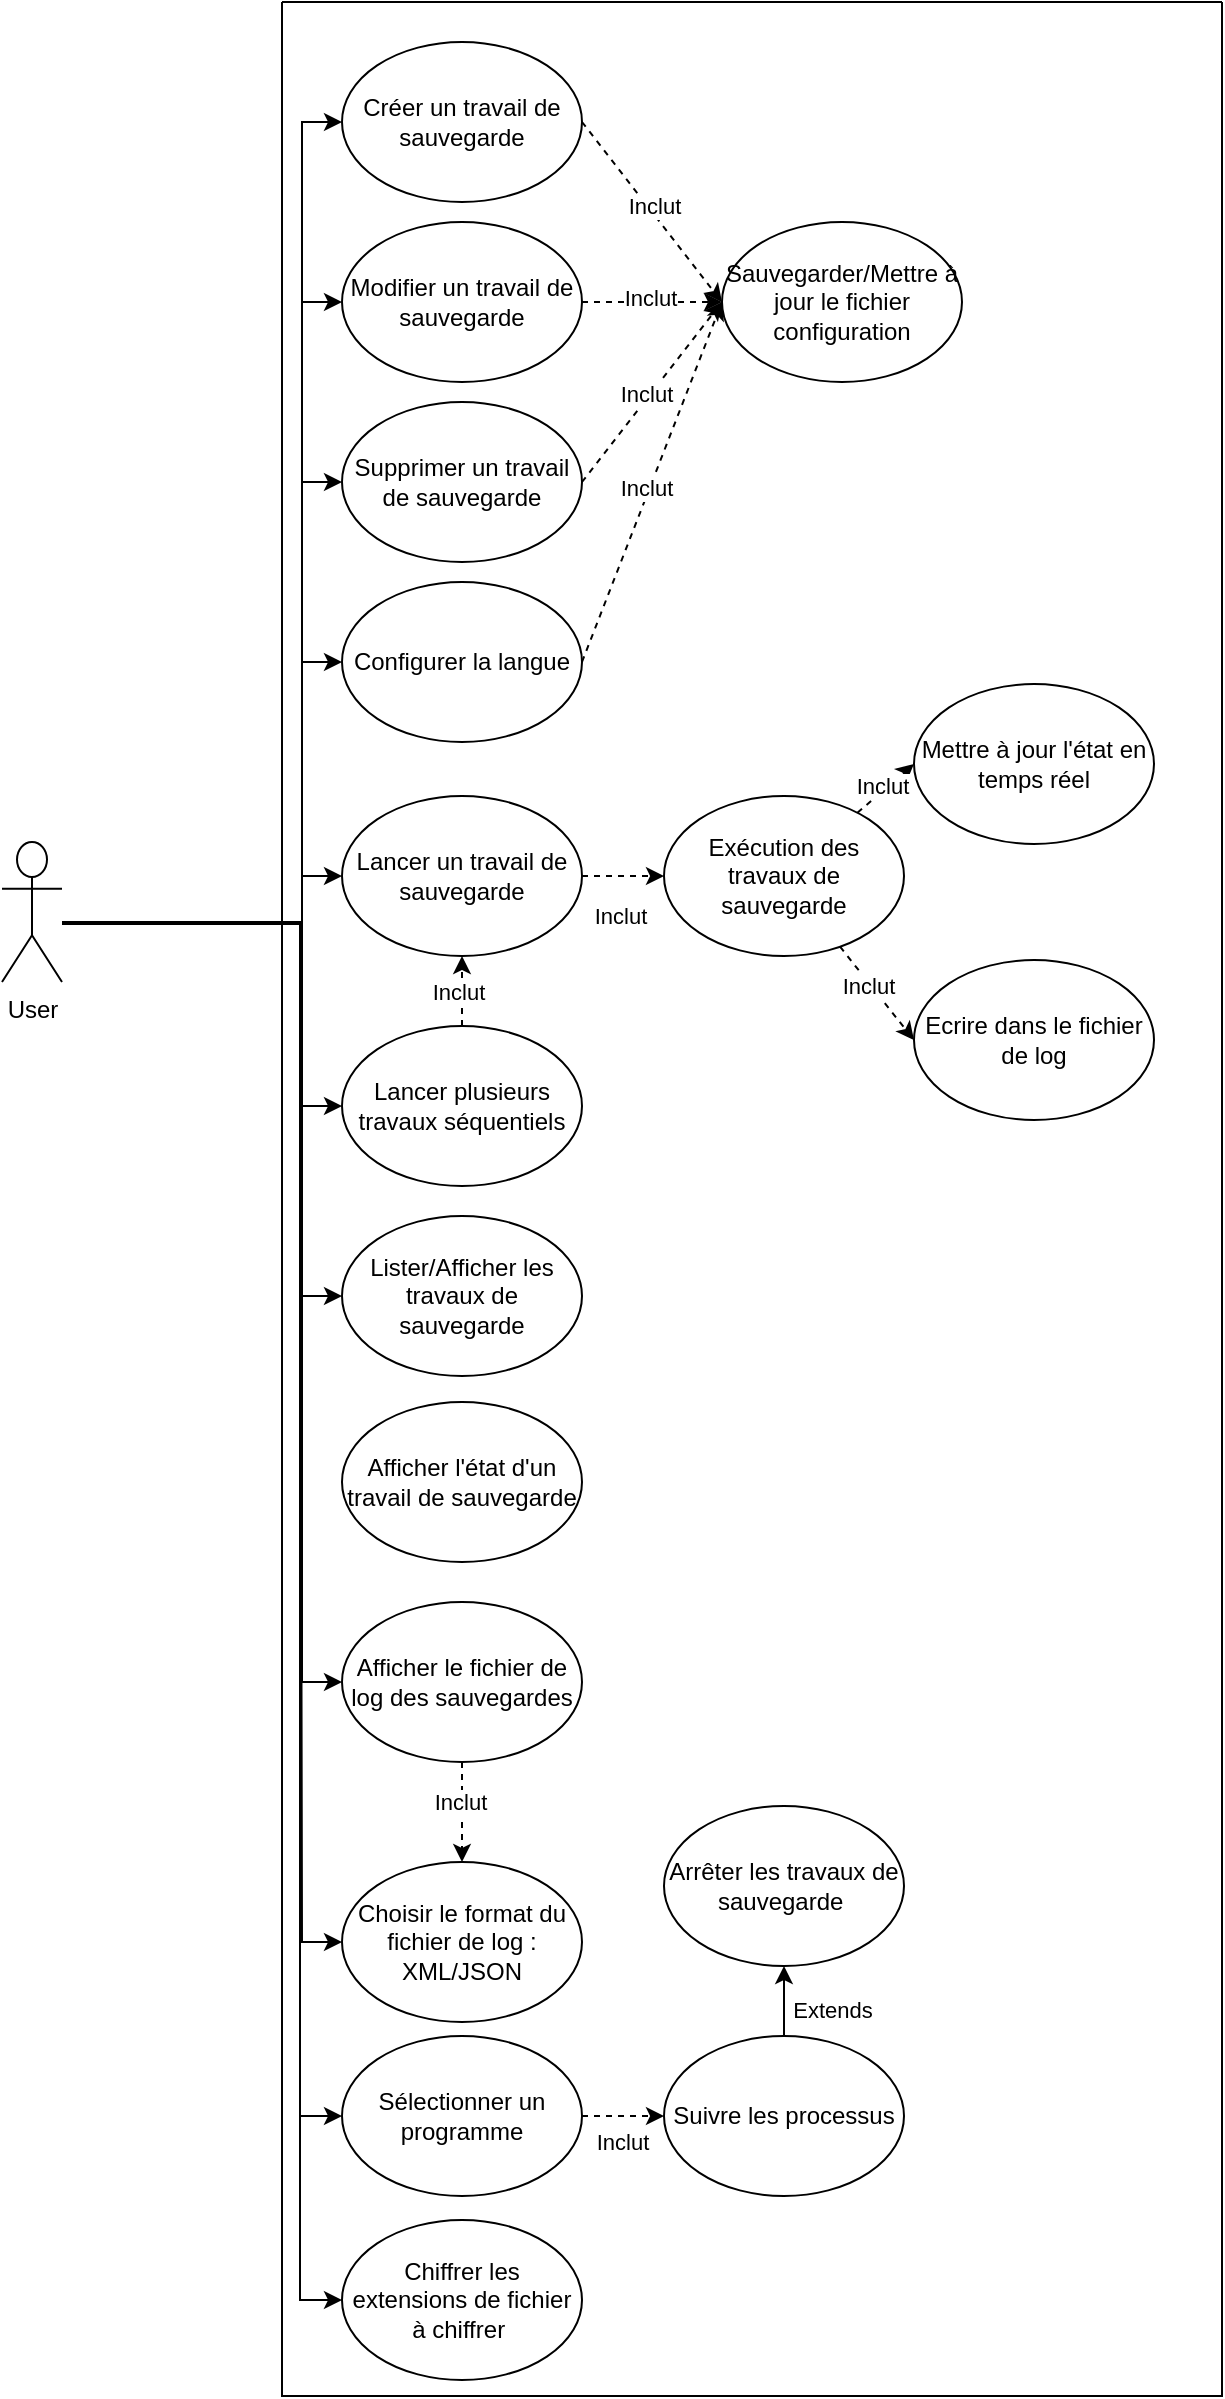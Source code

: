 <mxfile version="27.0.5">
  <diagram name="Page-1" id="RMWWDzC80FKMsA-51YJ7">
    <mxGraphModel grid="0" page="0" gridSize="10" guides="1" tooltips="1" connect="1" arrows="1" fold="1" pageScale="1" pageWidth="827" pageHeight="1169" math="0" shadow="0">
      <root>
        <mxCell id="0" />
        <mxCell id="1" parent="0" />
        <mxCell id="OmHejzrjm06ipVWm45O4-8" value="" style="swimlane;startSize=0;" vertex="1" parent="1">
          <mxGeometry x="480" y="60" width="470" height="1197" as="geometry" />
        </mxCell>
        <mxCell id="OmHejzrjm06ipVWm45O4-10" value="Créer un travail de sauvegarde" style="ellipse;whiteSpace=wrap;html=1;" vertex="1" parent="OmHejzrjm06ipVWm45O4-8">
          <mxGeometry x="30" y="20" width="120" height="80" as="geometry" />
        </mxCell>
        <mxCell id="OmHejzrjm06ipVWm45O4-11" value="Modifier un travail de sauvegarde" style="ellipse;whiteSpace=wrap;html=1;" vertex="1" parent="OmHejzrjm06ipVWm45O4-8">
          <mxGeometry x="30" y="110" width="120" height="80" as="geometry" />
        </mxCell>
        <mxCell id="OmHejzrjm06ipVWm45O4-12" value="Supprimer un travail de sauvegarde" style="ellipse;whiteSpace=wrap;html=1;" vertex="1" parent="OmHejzrjm06ipVWm45O4-8">
          <mxGeometry x="30" y="200" width="120" height="80" as="geometry" />
        </mxCell>
        <mxCell id="AZHlG1yJf0mSkADylVUj-2" style="edgeStyle=orthogonalEdgeStyle;rounded=0;orthogonalLoop=1;jettySize=auto;html=1;exitX=1;exitY=0.5;exitDx=0;exitDy=0;entryX=0;entryY=0.5;entryDx=0;entryDy=0;dashed=1;" edge="1" parent="OmHejzrjm06ipVWm45O4-8" source="OmHejzrjm06ipVWm45O4-13" target="AZHlG1yJf0mSkADylVUj-1">
          <mxGeometry relative="1" as="geometry" />
        </mxCell>
        <mxCell id="AZHlG1yJf0mSkADylVUj-3" value="Inclut" style="edgeLabel;html=1;align=center;verticalAlign=middle;resizable=0;points=[];" vertex="1" connectable="0" parent="AZHlG1yJf0mSkADylVUj-2">
          <mxGeometry x="-0.01" y="1" relative="1" as="geometry">
            <mxPoint x="-2" y="21" as="offset" />
          </mxGeometry>
        </mxCell>
        <mxCell id="OmHejzrjm06ipVWm45O4-13" value="Lancer un travail de sauvegarde" style="ellipse;whiteSpace=wrap;html=1;" vertex="1" parent="OmHejzrjm06ipVWm45O4-8">
          <mxGeometry x="30" y="397" width="120" height="80" as="geometry" />
        </mxCell>
        <mxCell id="OmHejzrjm06ipVWm45O4-14" value="Lister/Afficher les travaux de sauvegarde" style="ellipse;whiteSpace=wrap;html=1;" vertex="1" parent="OmHejzrjm06ipVWm45O4-8">
          <mxGeometry x="30" y="607" width="120" height="80" as="geometry" />
        </mxCell>
        <mxCell id="OmHejzrjm06ipVWm45O4-15" value="Lancer plusieurs travaux séquentiels" style="ellipse;whiteSpace=wrap;html=1;" vertex="1" parent="OmHejzrjm06ipVWm45O4-8">
          <mxGeometry x="30" y="512" width="120" height="80" as="geometry" />
        </mxCell>
        <mxCell id="OmHejzrjm06ipVWm45O4-19" value="Mettre à jour l&#39;état en temps réel" style="ellipse;whiteSpace=wrap;html=1;" vertex="1" parent="OmHejzrjm06ipVWm45O4-8">
          <mxGeometry x="316" y="341" width="120" height="80" as="geometry" />
        </mxCell>
        <mxCell id="OmHejzrjm06ipVWm45O4-20" value="Ecrire dans le fichier de log" style="ellipse;whiteSpace=wrap;html=1;" vertex="1" parent="OmHejzrjm06ipVWm45O4-8">
          <mxGeometry x="316" y="479" width="120" height="80" as="geometry" />
        </mxCell>
        <mxCell id="OmHejzrjm06ipVWm45O4-22" value="" style="endArrow=classic;html=1;rounded=0;dashed=1;entryX=0;entryY=0.5;entryDx=0;entryDy=0;" edge="1" parent="OmHejzrjm06ipVWm45O4-8" source="AZHlG1yJf0mSkADylVUj-1" target="OmHejzrjm06ipVWm45O4-20">
          <mxGeometry width="50" height="50" relative="1" as="geometry">
            <mxPoint x="70" y="547" as="sourcePoint" />
            <mxPoint x="120" y="497" as="targetPoint" />
          </mxGeometry>
        </mxCell>
        <mxCell id="OmHejzrjm06ipVWm45O4-24" value="Inclut" style="edgeLabel;html=1;align=center;verticalAlign=middle;resizable=0;points=[];" connectable="0" vertex="1" parent="OmHejzrjm06ipVWm45O4-22">
          <mxGeometry x="-0.197" y="-1" relative="1" as="geometry">
            <mxPoint as="offset" />
          </mxGeometry>
        </mxCell>
        <mxCell id="OmHejzrjm06ipVWm45O4-23" value="" style="endArrow=classic;html=1;rounded=0;dashed=1;entryX=0;entryY=0.5;entryDx=0;entryDy=0;" edge="1" parent="OmHejzrjm06ipVWm45O4-8" source="AZHlG1yJf0mSkADylVUj-1" target="OmHejzrjm06ipVWm45O4-19">
          <mxGeometry width="50" height="50" relative="1" as="geometry">
            <mxPoint x="142" y="475" as="sourcePoint" />
            <mxPoint x="220" y="397" as="targetPoint" />
          </mxGeometry>
        </mxCell>
        <mxCell id="OmHejzrjm06ipVWm45O4-25" value="Inclut" style="edgeLabel;html=1;align=center;verticalAlign=middle;resizable=0;points=[];" connectable="0" vertex="1" parent="OmHejzrjm06ipVWm45O4-23">
          <mxGeometry x="-0.036" y="2" relative="1" as="geometry">
            <mxPoint as="offset" />
          </mxGeometry>
        </mxCell>
        <mxCell id="OmHejzrjm06ipVWm45O4-26" value="" style="endArrow=classic;html=1;rounded=0;dashed=1;entryX=0.5;entryY=1;entryDx=0;entryDy=0;exitX=0.5;exitY=0;exitDx=0;exitDy=0;" edge="1" parent="OmHejzrjm06ipVWm45O4-8" source="OmHejzrjm06ipVWm45O4-15" target="OmHejzrjm06ipVWm45O4-13">
          <mxGeometry width="50" height="50" relative="1" as="geometry">
            <mxPoint x="160" y="447" as="sourcePoint" />
            <mxPoint x="230" y="407" as="targetPoint" />
          </mxGeometry>
        </mxCell>
        <mxCell id="OmHejzrjm06ipVWm45O4-27" value="Inclut" style="edgeLabel;html=1;align=center;verticalAlign=middle;resizable=0;points=[];" connectable="0" vertex="1" parent="OmHejzrjm06ipVWm45O4-26">
          <mxGeometry x="-0.036" y="2" relative="1" as="geometry">
            <mxPoint as="offset" />
          </mxGeometry>
        </mxCell>
        <mxCell id="OmHejzrjm06ipVWm45O4-30" value="Sauvegarder/Mettre à jour le fichier configuration" style="ellipse;whiteSpace=wrap;html=1;" vertex="1" parent="OmHejzrjm06ipVWm45O4-8">
          <mxGeometry x="220" y="110" width="120" height="80" as="geometry" />
        </mxCell>
        <mxCell id="OmHejzrjm06ipVWm45O4-31" value="" style="endArrow=classic;html=1;rounded=0;dashed=1;entryX=0;entryY=0.5;entryDx=0;entryDy=0;exitX=1;exitY=0.5;exitDx=0;exitDy=0;" edge="1" parent="OmHejzrjm06ipVWm45O4-8" source="OmHejzrjm06ipVWm45O4-11" target="OmHejzrjm06ipVWm45O4-30">
          <mxGeometry width="50" height="50" relative="1" as="geometry">
            <mxPoint x="160" y="340" as="sourcePoint" />
            <mxPoint x="230" y="300" as="targetPoint" />
          </mxGeometry>
        </mxCell>
        <mxCell id="OmHejzrjm06ipVWm45O4-32" value="Inclut" style="edgeLabel;html=1;align=center;verticalAlign=middle;resizable=0;points=[];" connectable="0" vertex="1" parent="OmHejzrjm06ipVWm45O4-31">
          <mxGeometry x="-0.036" y="2" relative="1" as="geometry">
            <mxPoint as="offset" />
          </mxGeometry>
        </mxCell>
        <mxCell id="OmHejzrjm06ipVWm45O4-33" value="" style="endArrow=classic;html=1;rounded=0;dashed=1;entryX=0;entryY=0.5;entryDx=0;entryDy=0;exitX=1;exitY=0.5;exitDx=0;exitDy=0;" edge="1" parent="OmHejzrjm06ipVWm45O4-8" source="OmHejzrjm06ipVWm45O4-10" target="OmHejzrjm06ipVWm45O4-30">
          <mxGeometry width="50" height="50" relative="1" as="geometry">
            <mxPoint x="160" y="160" as="sourcePoint" />
            <mxPoint x="230" y="160" as="targetPoint" />
          </mxGeometry>
        </mxCell>
        <mxCell id="OmHejzrjm06ipVWm45O4-34" value="Inclut" style="edgeLabel;html=1;align=center;verticalAlign=middle;resizable=0;points=[];" connectable="0" vertex="1" parent="OmHejzrjm06ipVWm45O4-33">
          <mxGeometry x="-0.036" y="2" relative="1" as="geometry">
            <mxPoint as="offset" />
          </mxGeometry>
        </mxCell>
        <mxCell id="OmHejzrjm06ipVWm45O4-35" value="" style="endArrow=classic;html=1;rounded=0;dashed=1;entryX=0;entryY=0.5;entryDx=0;entryDy=0;exitX=1;exitY=0.5;exitDx=0;exitDy=0;" edge="1" parent="OmHejzrjm06ipVWm45O4-8" source="OmHejzrjm06ipVWm45O4-12" target="OmHejzrjm06ipVWm45O4-30">
          <mxGeometry width="50" height="50" relative="1" as="geometry">
            <mxPoint x="160" y="70" as="sourcePoint" />
            <mxPoint x="230" y="160" as="targetPoint" />
          </mxGeometry>
        </mxCell>
        <mxCell id="OmHejzrjm06ipVWm45O4-36" value="Inclut" style="edgeLabel;html=1;align=center;verticalAlign=middle;resizable=0;points=[];" connectable="0" vertex="1" parent="OmHejzrjm06ipVWm45O4-35">
          <mxGeometry x="-0.036" y="2" relative="1" as="geometry">
            <mxPoint as="offset" />
          </mxGeometry>
        </mxCell>
        <mxCell id="OmHejzrjm06ipVWm45O4-16" value="Configurer la langue" style="ellipse;whiteSpace=wrap;html=1;" vertex="1" parent="OmHejzrjm06ipVWm45O4-8">
          <mxGeometry x="30" y="290" width="120" height="80" as="geometry" />
        </mxCell>
        <mxCell id="OmHejzrjm06ipVWm45O4-37" value="" style="endArrow=classic;html=1;rounded=0;dashed=1;entryX=0;entryY=0.5;entryDx=0;entryDy=0;exitX=1;exitY=0.5;exitDx=0;exitDy=0;" edge="1" parent="OmHejzrjm06ipVWm45O4-8" source="OmHejzrjm06ipVWm45O4-16" target="OmHejzrjm06ipVWm45O4-30">
          <mxGeometry width="50" height="50" relative="1" as="geometry">
            <mxPoint x="160" y="250" as="sourcePoint" />
            <mxPoint x="230" y="160" as="targetPoint" />
          </mxGeometry>
        </mxCell>
        <mxCell id="OmHejzrjm06ipVWm45O4-38" value="Inclut" style="edgeLabel;html=1;align=center;verticalAlign=middle;resizable=0;points=[];" connectable="0" vertex="1" parent="OmHejzrjm06ipVWm45O4-37">
          <mxGeometry x="-0.036" y="2" relative="1" as="geometry">
            <mxPoint as="offset" />
          </mxGeometry>
        </mxCell>
        <mxCell id="oNWyMIZ50LookFcU-0Hz-1" value="Choisir le format du fichier de log : XML/JSON" style="ellipse;whiteSpace=wrap;html=1;" vertex="1" parent="OmHejzrjm06ipVWm45O4-8">
          <mxGeometry x="30" y="930" width="120" height="80" as="geometry" />
        </mxCell>
        <mxCell id="AZHlG1yJf0mSkADylVUj-6" style="edgeStyle=orthogonalEdgeStyle;rounded=0;orthogonalLoop=1;jettySize=auto;html=1;exitX=1;exitY=0.5;exitDx=0;exitDy=0;dashed=1;" edge="1" parent="OmHejzrjm06ipVWm45O4-8" source="-kPdtqsm7Ypkz9oSodEf-1" target="AZHlG1yJf0mSkADylVUj-4">
          <mxGeometry relative="1" as="geometry" />
        </mxCell>
        <mxCell id="AZHlG1yJf0mSkADylVUj-7" value="Inclut" style="edgeLabel;html=1;align=center;verticalAlign=middle;resizable=0;points=[];" vertex="1" connectable="0" parent="AZHlG1yJf0mSkADylVUj-6">
          <mxGeometry x="0.607" y="-3" relative="1" as="geometry">
            <mxPoint x="-13" y="10" as="offset" />
          </mxGeometry>
        </mxCell>
        <mxCell id="-kPdtqsm7Ypkz9oSodEf-1" value="Sélectionner un programme" style="ellipse;whiteSpace=wrap;html=1;" vertex="1" parent="OmHejzrjm06ipVWm45O4-8">
          <mxGeometry x="30" y="1017" width="120" height="80" as="geometry" />
        </mxCell>
        <mxCell id="AZHlG1yJf0mSkADylVUj-1" value="Exécution des travaux de sauvegarde" style="ellipse;whiteSpace=wrap;html=1;" vertex="1" parent="OmHejzrjm06ipVWm45O4-8">
          <mxGeometry x="191" y="397" width="120" height="80" as="geometry" />
        </mxCell>
        <mxCell id="AZHlG1yJf0mSkADylVUj-8" style="edgeStyle=orthogonalEdgeStyle;rounded=0;orthogonalLoop=1;jettySize=auto;html=1;exitX=0.5;exitY=0;exitDx=0;exitDy=0;entryX=0.5;entryY=1;entryDx=0;entryDy=0;" edge="1" parent="OmHejzrjm06ipVWm45O4-8" source="AZHlG1yJf0mSkADylVUj-4" target="AZHlG1yJf0mSkADylVUj-5">
          <mxGeometry relative="1" as="geometry" />
        </mxCell>
        <mxCell id="AZHlG1yJf0mSkADylVUj-9" value="Extends" style="edgeLabel;html=1;align=center;verticalAlign=middle;resizable=0;points=[];" vertex="1" connectable="0" parent="AZHlG1yJf0mSkADylVUj-8">
          <mxGeometry x="0.339" y="1" relative="1" as="geometry">
            <mxPoint x="25" y="10" as="offset" />
          </mxGeometry>
        </mxCell>
        <mxCell id="AZHlG1yJf0mSkADylVUj-4" value="Suivre les processus" style="ellipse;whiteSpace=wrap;html=1;" vertex="1" parent="OmHejzrjm06ipVWm45O4-8">
          <mxGeometry x="191" y="1017" width="120" height="80" as="geometry" />
        </mxCell>
        <mxCell id="AZHlG1yJf0mSkADylVUj-5" value="Arrêter les travaux de sauvegarde&amp;nbsp;" style="ellipse;whiteSpace=wrap;html=1;" vertex="1" parent="OmHejzrjm06ipVWm45O4-8">
          <mxGeometry x="191" y="902" width="120" height="80" as="geometry" />
        </mxCell>
        <mxCell id="-kPdtqsm7Ypkz9oSodEf-2" value="Chiffrer les extensions de fichier à chiffrer&amp;nbsp;" style="ellipse;whiteSpace=wrap;html=1;" vertex="1" parent="OmHejzrjm06ipVWm45O4-8">
          <mxGeometry x="30" y="1109" width="120" height="80" as="geometry" />
        </mxCell>
        <mxCell id="AZHlG1yJf0mSkADylVUj-10" style="edgeStyle=orthogonalEdgeStyle;rounded=0;orthogonalLoop=1;jettySize=auto;html=1;entryX=0;entryY=0.5;entryDx=0;entryDy=0;" edge="1" parent="1" source="OmHejzrjm06ipVWm45O4-9" target="-kPdtqsm7Ypkz9oSodEf-1">
          <mxGeometry relative="1" as="geometry">
            <Array as="points">
              <mxPoint x="489" y="521" />
              <mxPoint x="489" y="1117" />
            </Array>
          </mxGeometry>
        </mxCell>
        <mxCell id="-kPdtqsm7Ypkz9oSodEf-3" style="edgeStyle=orthogonalEdgeStyle;rounded=0;orthogonalLoop=1;jettySize=auto;html=1;entryX=0;entryY=0.5;entryDx=0;entryDy=0;" edge="1" parent="1" target="-kPdtqsm7Ypkz9oSodEf-2">
          <mxGeometry relative="1" as="geometry">
            <mxPoint x="371" y="520" as="sourcePoint" />
            <Array as="points">
              <mxPoint x="370" y="520" />
              <mxPoint x="489" y="520" />
              <mxPoint x="489" y="1209" />
            </Array>
          </mxGeometry>
        </mxCell>
        <mxCell id="OmHejzrjm06ipVWm45O4-9" value="User" style="shape=umlActor;verticalLabelPosition=bottom;verticalAlign=top;html=1;outlineConnect=0;" vertex="1" parent="1">
          <mxGeometry x="340" y="480" width="30" height="70" as="geometry" />
        </mxCell>
        <mxCell id="OmHejzrjm06ipVWm45O4-17" value="Afficher l&#39;état d&#39;un travail de sauvegarde" style="ellipse;whiteSpace=wrap;html=1;" vertex="1" parent="1">
          <mxGeometry x="510" y="760" width="120" height="80" as="geometry" />
        </mxCell>
        <mxCell id="OmHejzrjm06ipVWm45O4-18" value="Afficher le fichier de log des sauvegardes" style="ellipse;whiteSpace=wrap;html=1;" vertex="1" parent="1">
          <mxGeometry x="510" y="860" width="120" height="80" as="geometry" />
        </mxCell>
        <mxCell id="OmHejzrjm06ipVWm45O4-39" value="" style="endArrow=classic;html=1;rounded=0;entryX=0;entryY=0.5;entryDx=0;entryDy=0;" edge="1" parent="1" target="OmHejzrjm06ipVWm45O4-13">
          <mxGeometry width="50" height="50" relative="1" as="geometry">
            <mxPoint x="370" y="520" as="sourcePoint" />
            <mxPoint x="510" y="502.0" as="targetPoint" />
            <Array as="points">
              <mxPoint x="490" y="520" />
              <mxPoint x="490" y="497" />
            </Array>
          </mxGeometry>
        </mxCell>
        <mxCell id="OmHejzrjm06ipVWm45O4-40" value="" style="endArrow=classic;html=1;rounded=0;entryX=0;entryY=0.5;entryDx=0;entryDy=0;" edge="1" parent="1" target="OmHejzrjm06ipVWm45O4-15">
          <mxGeometry width="50" height="50" relative="1" as="geometry">
            <mxPoint x="370" y="520" as="sourcePoint" />
            <mxPoint x="530" y="550" as="targetPoint" />
            <Array as="points">
              <mxPoint x="490" y="520" />
              <mxPoint x="490" y="612" />
            </Array>
          </mxGeometry>
        </mxCell>
        <mxCell id="OmHejzrjm06ipVWm45O4-41" value="" style="endArrow=classic;html=1;rounded=0;entryX=0;entryY=0.5;entryDx=0;entryDy=0;" edge="1" parent="1" target="OmHejzrjm06ipVWm45O4-14">
          <mxGeometry width="50" height="50" relative="1" as="geometry">
            <mxPoint x="370" y="520" as="sourcePoint" />
            <mxPoint x="530" y="480" as="targetPoint" />
            <Array as="points">
              <mxPoint x="490" y="520" />
              <mxPoint x="490" y="707" />
            </Array>
          </mxGeometry>
        </mxCell>
        <mxCell id="OmHejzrjm06ipVWm45O4-42" value="" style="endArrow=classic;html=1;rounded=0;entryX=0;entryY=0.5;entryDx=0;entryDy=0;" edge="1" parent="1" target="OmHejzrjm06ipVWm45O4-18">
          <mxGeometry width="50" height="50" relative="1" as="geometry">
            <mxPoint x="370" y="520" as="sourcePoint" />
            <mxPoint x="530" y="740" as="targetPoint" />
            <Array as="points">
              <mxPoint x="490" y="520" />
              <mxPoint x="490" y="900" />
            </Array>
          </mxGeometry>
        </mxCell>
        <mxCell id="OmHejzrjm06ipVWm45O4-43" value="" style="endArrow=classic;html=1;rounded=0;entryX=0;entryY=0.5;entryDx=0;entryDy=0;" edge="1" parent="1" target="OmHejzrjm06ipVWm45O4-16">
          <mxGeometry width="50" height="50" relative="1" as="geometry">
            <mxPoint x="370" y="520" as="sourcePoint" />
            <mxPoint x="530" y="400" as="targetPoint" />
            <Array as="points">
              <mxPoint x="490" y="520" />
              <mxPoint x="490" y="390" />
            </Array>
          </mxGeometry>
        </mxCell>
        <mxCell id="OmHejzrjm06ipVWm45O4-44" value="" style="endArrow=classic;html=1;rounded=0;entryX=0;entryY=0.5;entryDx=0;entryDy=0;" edge="1" parent="1" target="OmHejzrjm06ipVWm45O4-12">
          <mxGeometry width="50" height="50" relative="1" as="geometry">
            <mxPoint x="370" y="520" as="sourcePoint" />
            <mxPoint x="530" y="490" as="targetPoint" />
            <Array as="points">
              <mxPoint x="490" y="520" />
              <mxPoint x="490" y="300" />
            </Array>
          </mxGeometry>
        </mxCell>
        <mxCell id="OmHejzrjm06ipVWm45O4-45" value="" style="endArrow=classic;html=1;rounded=0;entryX=0;entryY=0.5;entryDx=0;entryDy=0;" edge="1" parent="1" target="OmHejzrjm06ipVWm45O4-11">
          <mxGeometry width="50" height="50" relative="1" as="geometry">
            <mxPoint x="370" y="520" as="sourcePoint" />
            <mxPoint x="530" y="320" as="targetPoint" />
            <Array as="points">
              <mxPoint x="490" y="520" />
              <mxPoint x="490" y="210" />
            </Array>
          </mxGeometry>
        </mxCell>
        <mxCell id="OmHejzrjm06ipVWm45O4-46" value="" style="endArrow=classic;html=1;rounded=0;entryX=0;entryY=0.5;entryDx=0;entryDy=0;" edge="1" parent="1" target="OmHejzrjm06ipVWm45O4-10">
          <mxGeometry width="50" height="50" relative="1" as="geometry">
            <mxPoint x="370" y="520" as="sourcePoint" />
            <mxPoint x="530" y="320" as="targetPoint" />
            <Array as="points">
              <mxPoint x="490" y="520" />
              <mxPoint x="490" y="120" />
            </Array>
          </mxGeometry>
        </mxCell>
        <mxCell id="oNWyMIZ50LookFcU-0Hz-2" value="" style="endArrow=classic;html=1;rounded=0;dashed=1;entryX=0.5;entryY=0;entryDx=0;entryDy=0;exitX=0.5;exitY=1;exitDx=0;exitDy=0;" edge="1" parent="1" source="OmHejzrjm06ipVWm45O4-18" target="oNWyMIZ50LookFcU-0Hz-1">
          <mxGeometry width="50" height="50" relative="1" as="geometry">
            <mxPoint x="640" y="507" as="sourcePoint" />
            <mxPoint x="710" y="555" as="targetPoint" />
          </mxGeometry>
        </mxCell>
        <mxCell id="oNWyMIZ50LookFcU-0Hz-3" value="Inclut" style="edgeLabel;html=1;align=center;verticalAlign=middle;resizable=0;points=[];" connectable="0" vertex="1" parent="oNWyMIZ50LookFcU-0Hz-2">
          <mxGeometry x="-0.197" y="-1" relative="1" as="geometry">
            <mxPoint as="offset" />
          </mxGeometry>
        </mxCell>
        <mxCell id="oNWyMIZ50LookFcU-0Hz-4" value="" style="endArrow=classic;html=1;rounded=0;entryX=0;entryY=0.5;entryDx=0;entryDy=0;" edge="1" parent="1" target="oNWyMIZ50LookFcU-0Hz-1">
          <mxGeometry width="50" height="50" relative="1" as="geometry">
            <mxPoint x="371" y="520" as="sourcePoint" />
            <mxPoint x="520" y="910" as="targetPoint" />
            <Array as="points">
              <mxPoint x="489" y="521" />
              <mxPoint x="490" y="1030" />
            </Array>
          </mxGeometry>
        </mxCell>
      </root>
    </mxGraphModel>
  </diagram>
</mxfile>
